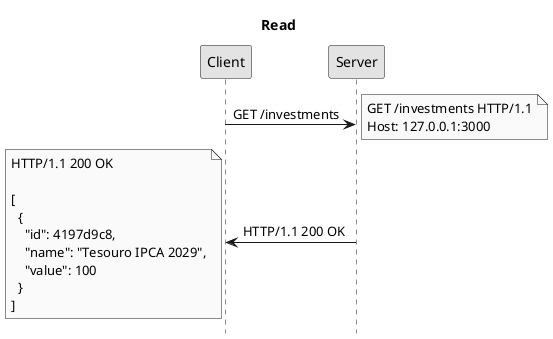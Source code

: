 @startuml
title Read
hide footbox
skinparam monochrome true

Client -> Server: GET /investments
note right: GET /investments HTTP/1.1\nHost: 127.0.0.1:3000
Server -> Client: HTTP/1.1 200 OK
note left: HTTP/1.1 200 OK\n\n[\n  {\n    "id": 4197d9c8,\n    "name": "Tesouro IPCA 2029",\n    "value": 100\n  }\n]
@enduml
